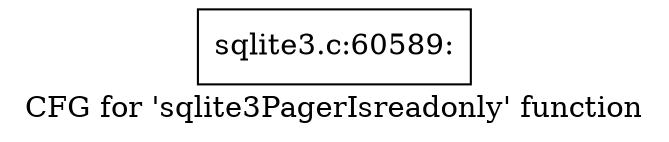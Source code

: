 digraph "CFG for 'sqlite3PagerIsreadonly' function" {
	label="CFG for 'sqlite3PagerIsreadonly' function";

	Node0x55c0f76539a0 [shape=record,label="{sqlite3.c:60589:}"];
}
